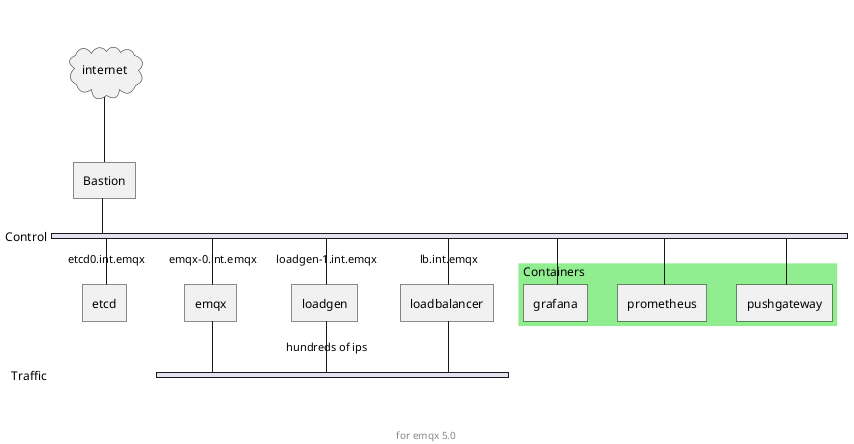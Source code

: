 @startuml

footer for emqx 5.0

nwdiag {
  internet [shape = cloud];
  internet -- Bastion;

  group Monitoring{
    description = "Containers"
    color = "lightgreen"
    grafana;
    prometheus;
    pushgateway;
  }

  network Control {
    Bastion
    etcd [address = "etcd0.int.emqx"]
    emqx [address = "emqx-0.int.emqx"]
    loadgen [address = "loadgen-1.int.emqx"]
    loadbalancer [address = "lb.int.emqx"]

    grafana
    prometheus
    pushgateway
    Bastion
    }

  network Traffic {
   loadgen [ address = "hundreds of ips"]
   loadbalancer
   emqx
  }
}
@enduml
